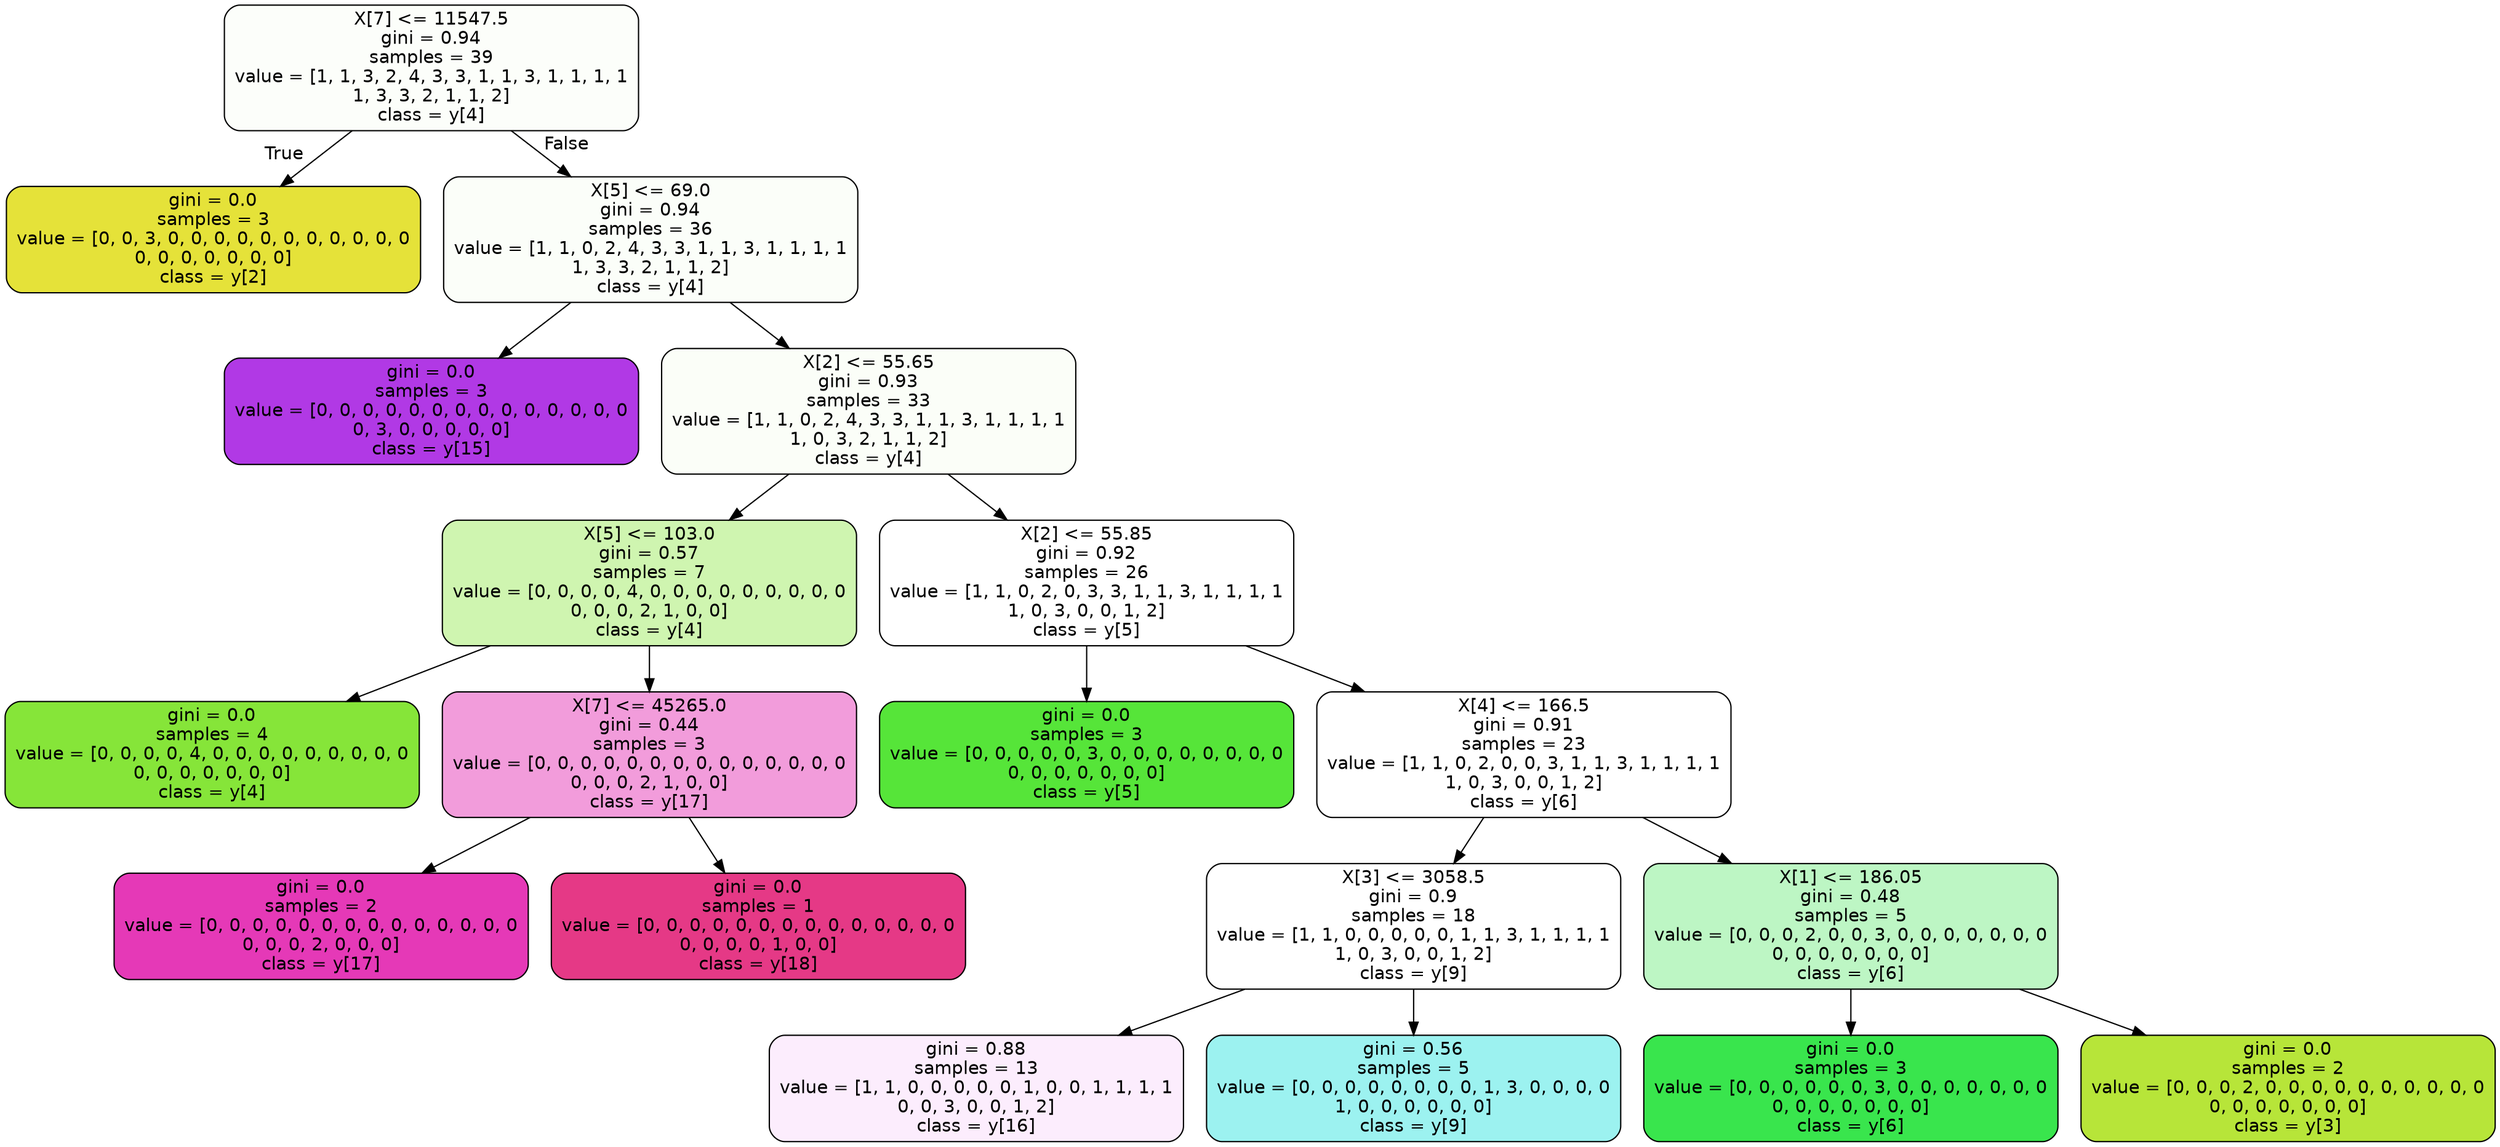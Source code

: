 digraph Tree {
node [shape=box, style="filled, rounded", color="black", fontname=helvetica] ;
edge [fontname=helvetica] ;
0 [label="X[7] <= 11547.5\ngini = 0.94\nsamples = 39\nvalue = [1, 1, 3, 2, 4, 3, 3, 1, 1, 3, 1, 1, 1, 1\n1, 3, 3, 2, 1, 1, 2]\nclass = y[4]", fillcolor="#fcfefa"] ;
1 [label="gini = 0.0\nsamples = 3\nvalue = [0, 0, 3, 0, 0, 0, 0, 0, 0, 0, 0, 0, 0, 0\n0, 0, 0, 0, 0, 0, 0]\nclass = y[2]", fillcolor="#e5e239"] ;
0 -> 1 [labeldistance=2.5, labelangle=45, headlabel="True"] ;
2 [label="X[5] <= 69.0\ngini = 0.94\nsamples = 36\nvalue = [1, 1, 0, 2, 4, 3, 3, 1, 1, 3, 1, 1, 1, 1\n1, 3, 3, 2, 1, 1, 2]\nclass = y[4]", fillcolor="#fbfef9"] ;
0 -> 2 [labeldistance=2.5, labelangle=-45, headlabel="False"] ;
3 [label="gini = 0.0\nsamples = 3\nvalue = [0, 0, 0, 0, 0, 0, 0, 0, 0, 0, 0, 0, 0, 0\n0, 3, 0, 0, 0, 0, 0]\nclass = y[15]", fillcolor="#b139e5"] ;
2 -> 3 ;
4 [label="X[2] <= 55.65\ngini = 0.93\nsamples = 33\nvalue = [1, 1, 0, 2, 4, 3, 3, 1, 1, 3, 1, 1, 1, 1\n1, 0, 3, 2, 1, 1, 2]\nclass = y[4]", fillcolor="#fbfef8"] ;
2 -> 4 ;
5 [label="X[5] <= 103.0\ngini = 0.57\nsamples = 7\nvalue = [0, 0, 0, 0, 4, 0, 0, 0, 0, 0, 0, 0, 0, 0\n0, 0, 0, 2, 1, 0, 0]\nclass = y[4]", fillcolor="#cff5b0"] ;
4 -> 5 ;
6 [label="gini = 0.0\nsamples = 4\nvalue = [0, 0, 0, 0, 4, 0, 0, 0, 0, 0, 0, 0, 0, 0\n0, 0, 0, 0, 0, 0, 0]\nclass = y[4]", fillcolor="#86e539"] ;
5 -> 6 ;
7 [label="X[7] <= 45265.0\ngini = 0.44\nsamples = 3\nvalue = [0, 0, 0, 0, 0, 0, 0, 0, 0, 0, 0, 0, 0, 0\n0, 0, 0, 2, 1, 0, 0]\nclass = y[17]", fillcolor="#f29cdb"] ;
5 -> 7 ;
8 [label="gini = 0.0\nsamples = 2\nvalue = [0, 0, 0, 0, 0, 0, 0, 0, 0, 0, 0, 0, 0, 0\n0, 0, 0, 2, 0, 0, 0]\nclass = y[17]", fillcolor="#e539b7"] ;
7 -> 8 ;
9 [label="gini = 0.0\nsamples = 1\nvalue = [0, 0, 0, 0, 0, 0, 0, 0, 0, 0, 0, 0, 0, 0\n0, 0, 0, 0, 1, 0, 0]\nclass = y[18]", fillcolor="#e53986"] ;
7 -> 9 ;
10 [label="X[2] <= 55.85\ngini = 0.92\nsamples = 26\nvalue = [1, 1, 0, 2, 0, 3, 3, 1, 1, 3, 1, 1, 1, 1\n1, 0, 3, 0, 0, 1, 2]\nclass = y[5]", fillcolor="#ffffff"] ;
4 -> 10 ;
11 [label="gini = 0.0\nsamples = 3\nvalue = [0, 0, 0, 0, 0, 3, 0, 0, 0, 0, 0, 0, 0, 0\n0, 0, 0, 0, 0, 0, 0]\nclass = y[5]", fillcolor="#56e539"] ;
10 -> 11 ;
12 [label="X[4] <= 166.5\ngini = 0.91\nsamples = 23\nvalue = [1, 1, 0, 2, 0, 0, 3, 1, 1, 3, 1, 1, 1, 1\n1, 0, 3, 0, 0, 1, 2]\nclass = y[6]", fillcolor="#ffffff"] ;
10 -> 12 ;
13 [label="X[3] <= 3058.5\ngini = 0.9\nsamples = 18\nvalue = [1, 1, 0, 0, 0, 0, 0, 1, 1, 3, 1, 1, 1, 1\n1, 0, 3, 0, 0, 1, 2]\nclass = y[9]", fillcolor="#ffffff"] ;
12 -> 13 ;
14 [label="gini = 0.88\nsamples = 13\nvalue = [1, 1, 0, 0, 0, 0, 0, 1, 0, 0, 1, 1, 1, 1\n0, 0, 3, 0, 0, 1, 2]\nclass = y[16]", fillcolor="#fcedfd"] ;
13 -> 14 ;
15 [label="gini = 0.56\nsamples = 5\nvalue = [0, 0, 0, 0, 0, 0, 0, 0, 1, 3, 0, 0, 0, 0\n1, 0, 0, 0, 0, 0, 0]\nclass = y[9]", fillcolor="#9cf2f0"] ;
13 -> 15 ;
16 [label="X[1] <= 186.05\ngini = 0.48\nsamples = 5\nvalue = [0, 0, 0, 2, 0, 0, 3, 0, 0, 0, 0, 0, 0, 0\n0, 0, 0, 0, 0, 0, 0]\nclass = y[6]", fillcolor="#bdf6c4"] ;
12 -> 16 ;
17 [label="gini = 0.0\nsamples = 3\nvalue = [0, 0, 0, 0, 0, 0, 3, 0, 0, 0, 0, 0, 0, 0\n0, 0, 0, 0, 0, 0, 0]\nclass = y[6]", fillcolor="#39e54d"] ;
16 -> 17 ;
18 [label="gini = 0.0\nsamples = 2\nvalue = [0, 0, 0, 2, 0, 0, 0, 0, 0, 0, 0, 0, 0, 0\n0, 0, 0, 0, 0, 0, 0]\nclass = y[3]", fillcolor="#b7e539"] ;
16 -> 18 ;
}